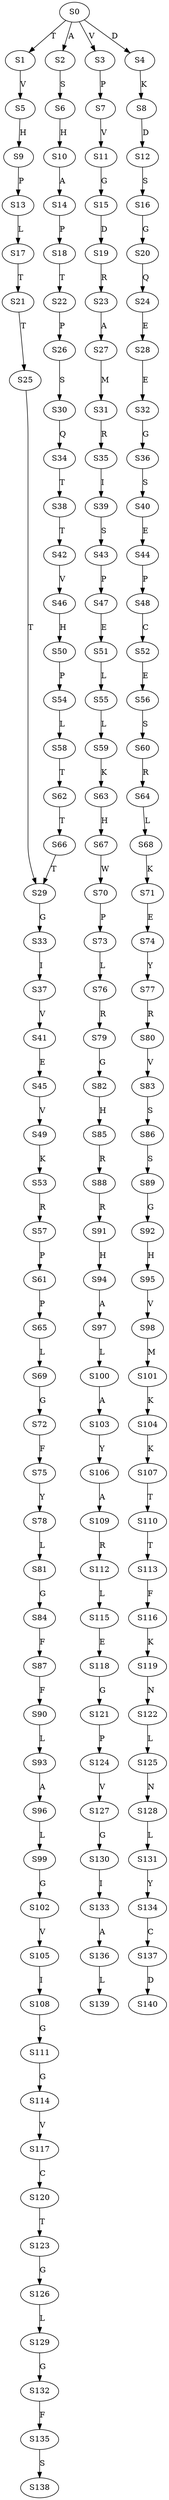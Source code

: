 strict digraph  {
	S0 -> S1 [ label = T ];
	S0 -> S2 [ label = A ];
	S0 -> S3 [ label = V ];
	S0 -> S4 [ label = D ];
	S1 -> S5 [ label = V ];
	S2 -> S6 [ label = S ];
	S3 -> S7 [ label = P ];
	S4 -> S8 [ label = K ];
	S5 -> S9 [ label = H ];
	S6 -> S10 [ label = H ];
	S7 -> S11 [ label = V ];
	S8 -> S12 [ label = D ];
	S9 -> S13 [ label = P ];
	S10 -> S14 [ label = A ];
	S11 -> S15 [ label = G ];
	S12 -> S16 [ label = S ];
	S13 -> S17 [ label = L ];
	S14 -> S18 [ label = P ];
	S15 -> S19 [ label = D ];
	S16 -> S20 [ label = G ];
	S17 -> S21 [ label = T ];
	S18 -> S22 [ label = T ];
	S19 -> S23 [ label = R ];
	S20 -> S24 [ label = Q ];
	S21 -> S25 [ label = T ];
	S22 -> S26 [ label = P ];
	S23 -> S27 [ label = A ];
	S24 -> S28 [ label = E ];
	S25 -> S29 [ label = T ];
	S26 -> S30 [ label = S ];
	S27 -> S31 [ label = M ];
	S28 -> S32 [ label = E ];
	S29 -> S33 [ label = G ];
	S30 -> S34 [ label = Q ];
	S31 -> S35 [ label = R ];
	S32 -> S36 [ label = G ];
	S33 -> S37 [ label = I ];
	S34 -> S38 [ label = T ];
	S35 -> S39 [ label = I ];
	S36 -> S40 [ label = S ];
	S37 -> S41 [ label = V ];
	S38 -> S42 [ label = T ];
	S39 -> S43 [ label = S ];
	S40 -> S44 [ label = E ];
	S41 -> S45 [ label = E ];
	S42 -> S46 [ label = V ];
	S43 -> S47 [ label = P ];
	S44 -> S48 [ label = P ];
	S45 -> S49 [ label = V ];
	S46 -> S50 [ label = H ];
	S47 -> S51 [ label = E ];
	S48 -> S52 [ label = C ];
	S49 -> S53 [ label = K ];
	S50 -> S54 [ label = P ];
	S51 -> S55 [ label = L ];
	S52 -> S56 [ label = E ];
	S53 -> S57 [ label = R ];
	S54 -> S58 [ label = L ];
	S55 -> S59 [ label = L ];
	S56 -> S60 [ label = S ];
	S57 -> S61 [ label = P ];
	S58 -> S62 [ label = T ];
	S59 -> S63 [ label = K ];
	S60 -> S64 [ label = R ];
	S61 -> S65 [ label = P ];
	S62 -> S66 [ label = T ];
	S63 -> S67 [ label = H ];
	S64 -> S68 [ label = L ];
	S65 -> S69 [ label = L ];
	S66 -> S29 [ label = T ];
	S67 -> S70 [ label = W ];
	S68 -> S71 [ label = K ];
	S69 -> S72 [ label = G ];
	S70 -> S73 [ label = P ];
	S71 -> S74 [ label = E ];
	S72 -> S75 [ label = F ];
	S73 -> S76 [ label = L ];
	S74 -> S77 [ label = Y ];
	S75 -> S78 [ label = Y ];
	S76 -> S79 [ label = R ];
	S77 -> S80 [ label = R ];
	S78 -> S81 [ label = L ];
	S79 -> S82 [ label = G ];
	S80 -> S83 [ label = V ];
	S81 -> S84 [ label = G ];
	S82 -> S85 [ label = H ];
	S83 -> S86 [ label = S ];
	S84 -> S87 [ label = F ];
	S85 -> S88 [ label = R ];
	S86 -> S89 [ label = S ];
	S87 -> S90 [ label = F ];
	S88 -> S91 [ label = R ];
	S89 -> S92 [ label = G ];
	S90 -> S93 [ label = L ];
	S91 -> S94 [ label = H ];
	S92 -> S95 [ label = H ];
	S93 -> S96 [ label = A ];
	S94 -> S97 [ label = A ];
	S95 -> S98 [ label = V ];
	S96 -> S99 [ label = L ];
	S97 -> S100 [ label = L ];
	S98 -> S101 [ label = M ];
	S99 -> S102 [ label = G ];
	S100 -> S103 [ label = A ];
	S101 -> S104 [ label = K ];
	S102 -> S105 [ label = V ];
	S103 -> S106 [ label = Y ];
	S104 -> S107 [ label = K ];
	S105 -> S108 [ label = I ];
	S106 -> S109 [ label = A ];
	S107 -> S110 [ label = T ];
	S108 -> S111 [ label = G ];
	S109 -> S112 [ label = R ];
	S110 -> S113 [ label = T ];
	S111 -> S114 [ label = G ];
	S112 -> S115 [ label = L ];
	S113 -> S116 [ label = F ];
	S114 -> S117 [ label = V ];
	S115 -> S118 [ label = E ];
	S116 -> S119 [ label = K ];
	S117 -> S120 [ label = C ];
	S118 -> S121 [ label = G ];
	S119 -> S122 [ label = N ];
	S120 -> S123 [ label = T ];
	S121 -> S124 [ label = P ];
	S122 -> S125 [ label = L ];
	S123 -> S126 [ label = G ];
	S124 -> S127 [ label = V ];
	S125 -> S128 [ label = N ];
	S126 -> S129 [ label = L ];
	S127 -> S130 [ label = G ];
	S128 -> S131 [ label = L ];
	S129 -> S132 [ label = G ];
	S130 -> S133 [ label = I ];
	S131 -> S134 [ label = Y ];
	S132 -> S135 [ label = F ];
	S133 -> S136 [ label = A ];
	S134 -> S137 [ label = C ];
	S135 -> S138 [ label = S ];
	S136 -> S139 [ label = L ];
	S137 -> S140 [ label = D ];
}
